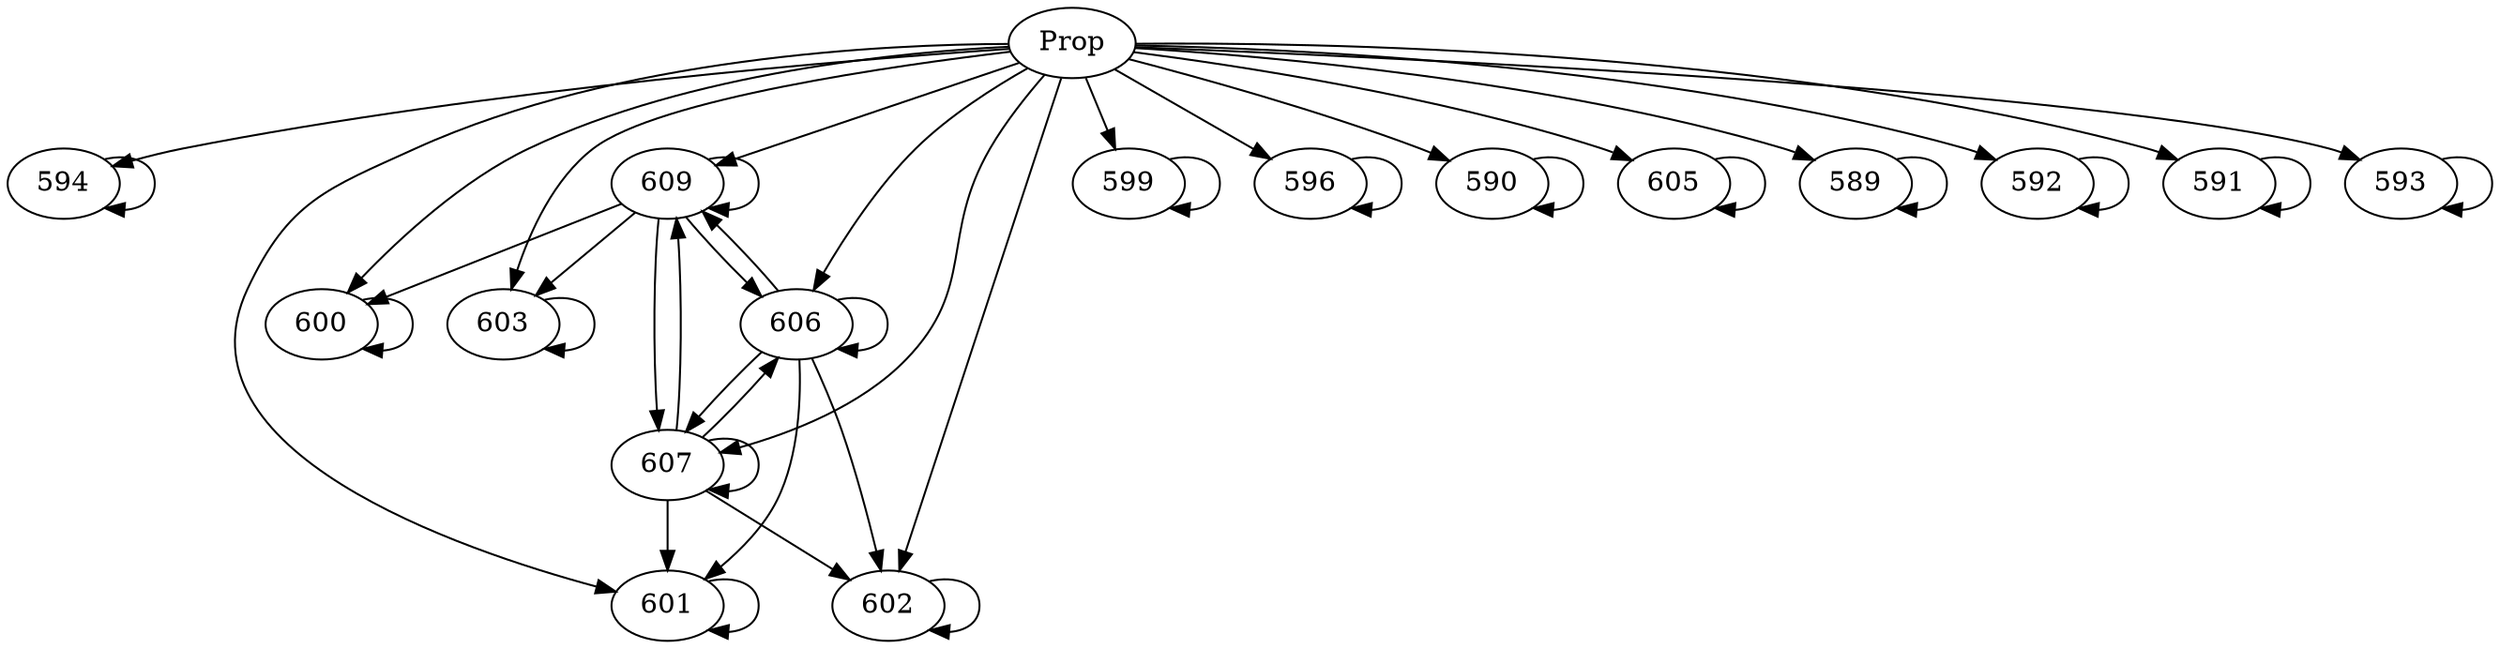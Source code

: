 // Induction Graph of ./tests/intel001
digraph{
  Prop -> 594
  Prop -> 600
  Prop -> 599
  Prop -> 601
  Prop -> 603
  Prop -> 596
  Prop -> 590
  Prop -> 609
  Prop -> 605
  Prop -> 589
  Prop -> 592
  Prop -> 606
  Prop -> 591
  Prop -> 602
  Prop -> 593
  Prop -> 607
  594 -> 594
  600 -> 600
  599 -> 599
  601 -> 601
  603 -> 603
  596 -> 596
  590 -> 590
  609 -> 600
  609 -> 603
  609 -> 609
  609 -> 606
  609 -> 607
  605 -> 605
  589 -> 589
  592 -> 592
  606 -> 601
  606 -> 609
  606 -> 606
  606 -> 602
  606 -> 607
  591 -> 591
  602 -> 602
  593 -> 593
  607 -> 601
  607 -> 609
  607 -> 606
  607 -> 602
  607 -> 607
}